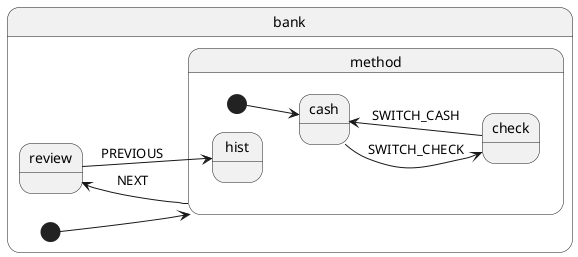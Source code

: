 @startuml
left to right direction
state "bank" as bank {
  [*] --> bank.method

  state "method" as bank.method {
    [*] --> bank.method.cash

    bank.method --> bank.review : NEXT
    state "cash" as bank.method.cash {
      bank.method.cash --> bank.method.check : SWITCH_CHECK
    }

    state "check" as bank.method.check {
      bank.method.check --> bank.method.cash : SWITCH_CASH
    }

    state "hist" as bank.method.hist {
    }
  }

  state "review" as bank.review {
    bank.review --> bank.method.hist : PREVIOUS
  }
}
@enduml
